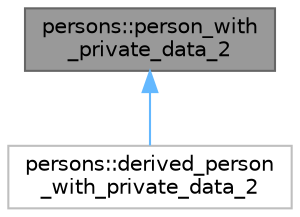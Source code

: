 digraph "persons::person_with_private_data_2"
{
 // LATEX_PDF_SIZE
  bgcolor="transparent";
  edge [fontname=Helvetica,fontsize=10,labelfontname=Helvetica,labelfontsize=10];
  node [fontname=Helvetica,fontsize=10,shape=box,height=0.2,width=0.4];
  Node1 [id="Node000001",label="persons::person_with\l_private_data_2",height=0.2,width=0.4,color="gray40", fillcolor="grey60", style="filled", fontcolor="black",tooltip=" "];
  Node1 -> Node2 [id="edge1_Node000001_Node000002",dir="back",color="steelblue1",style="solid",tooltip=" "];
  Node2 [id="Node000002",label="persons::derived_person\l_with_private_data_2",height=0.2,width=0.4,color="grey75", fillcolor="white", style="filled",URL="$classpersons_1_1derived__person__with__private__data__2.html",tooltip=" "];
}

